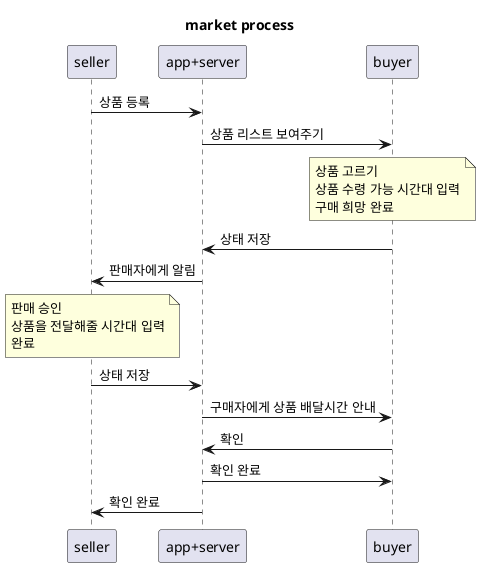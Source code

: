 @startuml
title market process
participant seller
participant "app+server" as app
participant buyer

seller->app : 상품 등록 

app->buyer : 상품 리스트 보여주기

note over buyer
상품 고르기
상품 수령 가능 시간대 입력
구매 희망 완료
end note

buyer->app : 상태 저장

app->seller: 판매자에게 알림

note over seller
판매 승인
상품을 전달해줄 시간대 입력
완료
end note

seller->app: 상태 저장

app->buyer : 구매자에게 상품 배달시간 안내

buyer->app : 확인

app->buyer : 확인 완료
app->seller : 확인 완료



@enduml